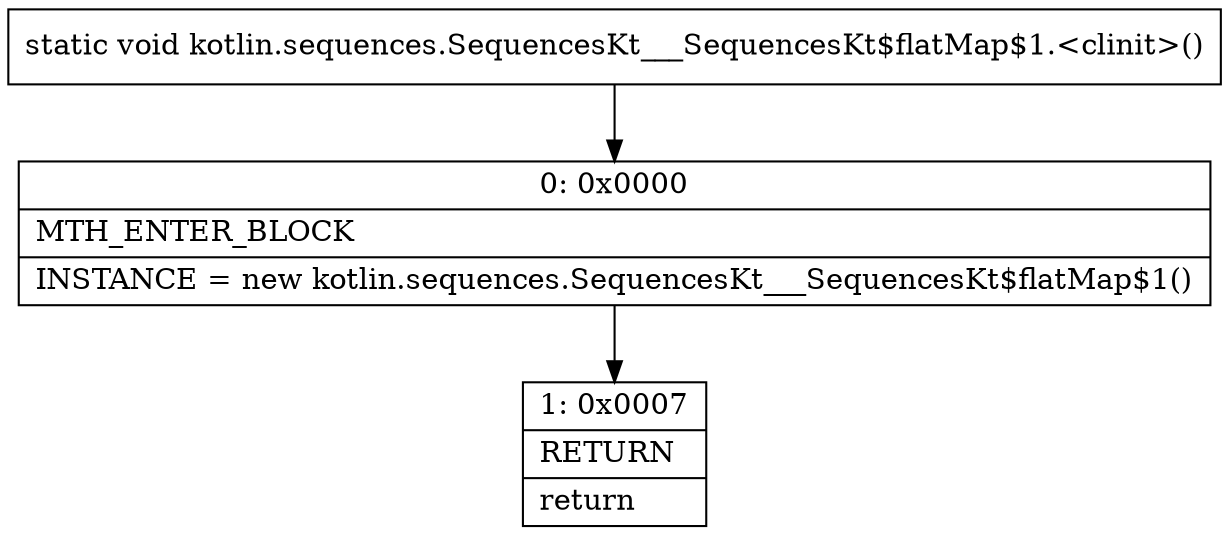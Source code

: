 digraph "CFG forkotlin.sequences.SequencesKt___SequencesKt$flatMap$1.\<clinit\>()V" {
Node_0 [shape=record,label="{0\:\ 0x0000|MTH_ENTER_BLOCK\l|INSTANCE = new kotlin.sequences.SequencesKt___SequencesKt$flatMap$1()\l}"];
Node_1 [shape=record,label="{1\:\ 0x0007|RETURN\l|return\l}"];
MethodNode[shape=record,label="{static void kotlin.sequences.SequencesKt___SequencesKt$flatMap$1.\<clinit\>() }"];
MethodNode -> Node_0;
Node_0 -> Node_1;
}

